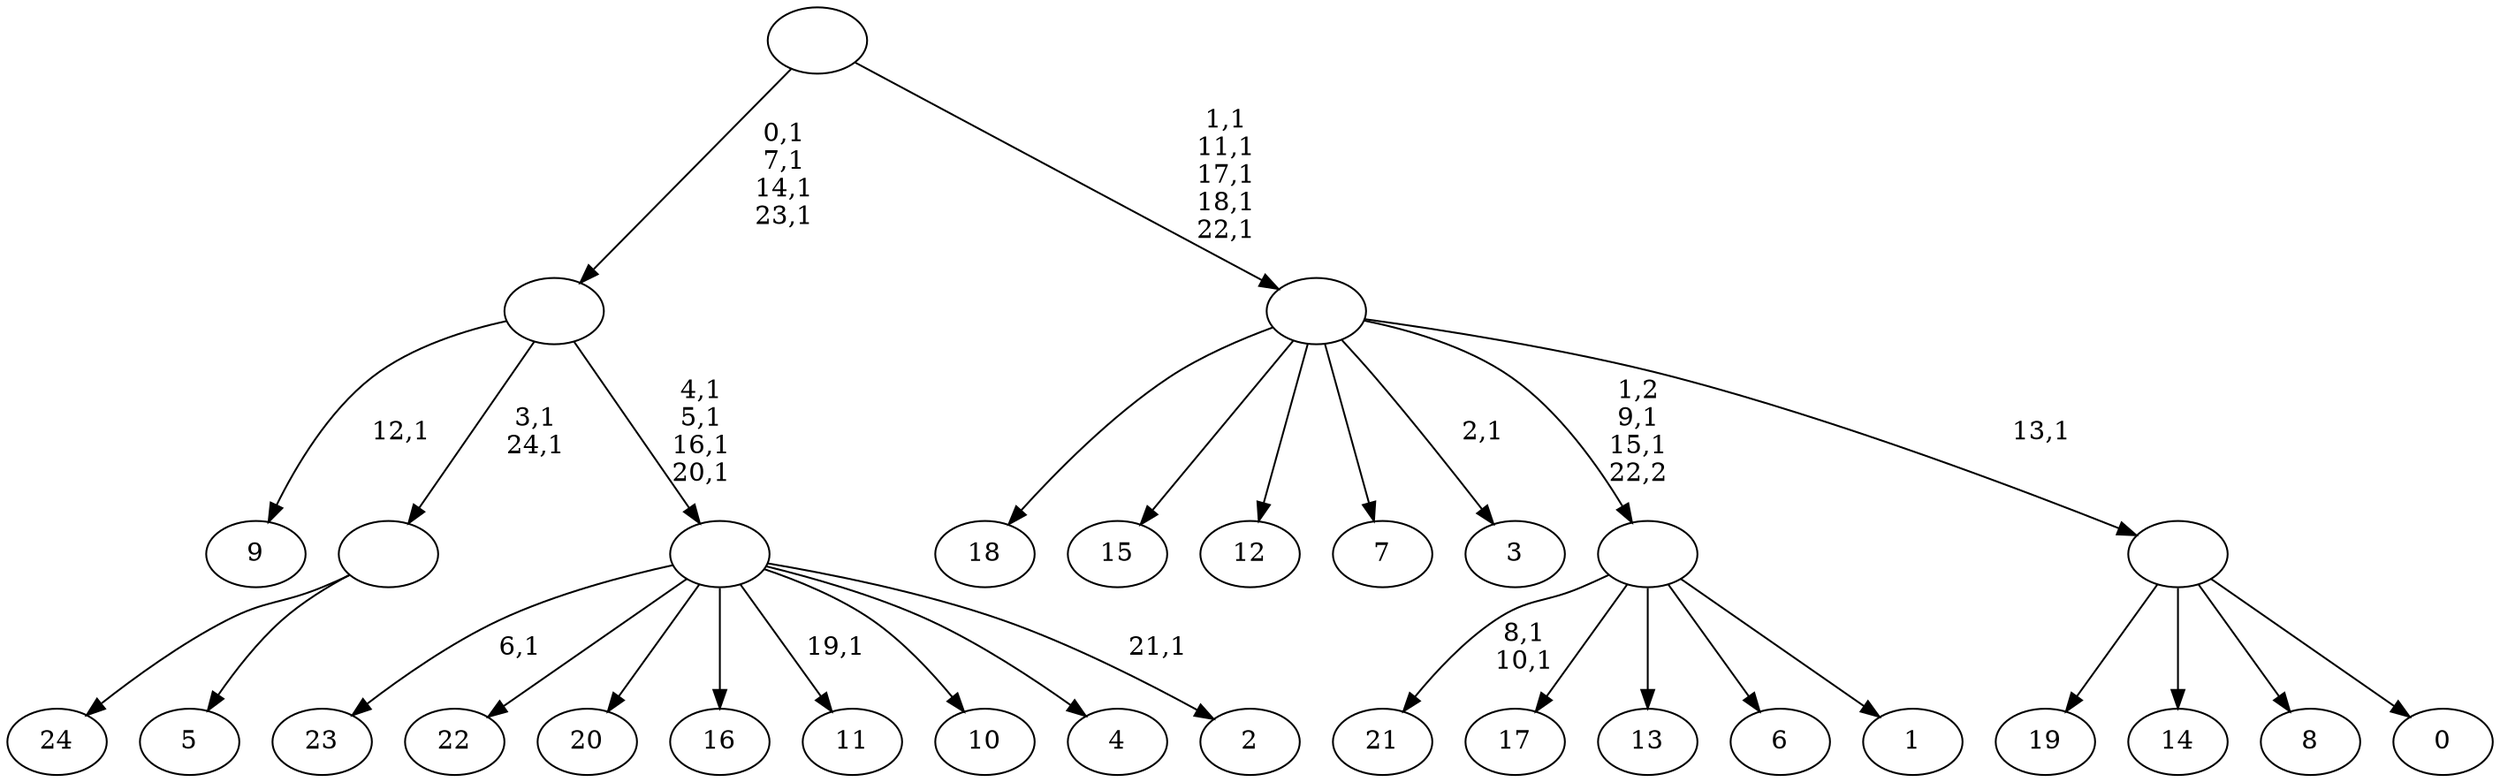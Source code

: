 digraph T {
	50 [label="24"]
	49 [label="23"]
	47 [label="22"]
	46 [label="21"]
	43 [label="20"]
	42 [label="19"]
	41 [label="18"]
	40 [label="17"]
	39 [label="16"]
	38 [label="15"]
	37 [label="14"]
	36 [label="13"]
	35 [label="12"]
	34 [label="11"]
	32 [label="10"]
	31 [label="9"]
	29 [label="8"]
	28 [label="7"]
	27 [label="6"]
	26 [label="5"]
	25 [label=""]
	23 [label="4"]
	22 [label="3"]
	20 [label="2"]
	18 [label=""]
	14 [label=""]
	10 [label="1"]
	9 [label=""]
	7 [label="0"]
	6 [label=""]
	5 [label=""]
	0 [label=""]
	25 -> 50 [label=""]
	25 -> 26 [label=""]
	18 -> 20 [label="21,1"]
	18 -> 34 [label="19,1"]
	18 -> 49 [label="6,1"]
	18 -> 47 [label=""]
	18 -> 43 [label=""]
	18 -> 39 [label=""]
	18 -> 32 [label=""]
	18 -> 23 [label=""]
	14 -> 18 [label="4,1\n5,1\n16,1\n20,1"]
	14 -> 25 [label="3,1\n24,1"]
	14 -> 31 [label="12,1"]
	9 -> 46 [label="8,1\n10,1"]
	9 -> 40 [label=""]
	9 -> 36 [label=""]
	9 -> 27 [label=""]
	9 -> 10 [label=""]
	6 -> 42 [label=""]
	6 -> 37 [label=""]
	6 -> 29 [label=""]
	6 -> 7 [label=""]
	5 -> 9 [label="1,2\n9,1\n15,1\n22,2"]
	5 -> 22 [label="2,1"]
	5 -> 41 [label=""]
	5 -> 38 [label=""]
	5 -> 35 [label=""]
	5 -> 28 [label=""]
	5 -> 6 [label="13,1"]
	0 -> 5 [label="1,1\n11,1\n17,1\n18,1\n22,1"]
	0 -> 14 [label="0,1\n7,1\n14,1\n23,1"]
}
